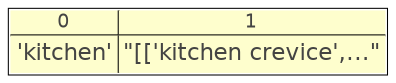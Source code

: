 
    digraph G {
        nodesep=.05;
        node [penwidth="0.5", width=.1,height=.1];
    node139901234435648 [shape="box", space="0.0", margin="0.01", fontcolor="#444443", fontname="Helvetica", label=<<table BORDER="0" CELLBORDER="0" CELLSPACING="0">
<tr>
<td cellspacing="0" cellpadding="0" bgcolor="#fefecd" border="1" sides="br" valign="top"><font color="#444443" point-size="9">0</font></td>
<td cellspacing="0" cellpadding="0" bgcolor="#fefecd" border="1" sides="b" valign="top"><font color="#444443" point-size="9">1</font></td>
</tr>
<tr>
<td port="0" bgcolor="#fefecd" border="1" sides="r" align="center"><font point-size="11">'kitchen'</font></td>
<td port="1" bgcolor="#fefecd" border="0" align="center"><font point-size="11">"[['kitchen crevice',..."</font></td>
</tr></table>
>];
}
